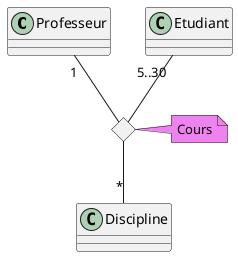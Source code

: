 @startuml

class Professeur

class Discipline

class Etudiant

<> losange

note right of losange #violet
    Cours
end note


Professeur "1" -- losange
losange -- "*" Discipline
Etudiant "5..30" -- losange
@enduml

'Relation et classe effacées
'class Cours
'Cours "1" - losange
'Professeur "1" -- "*" Discipline